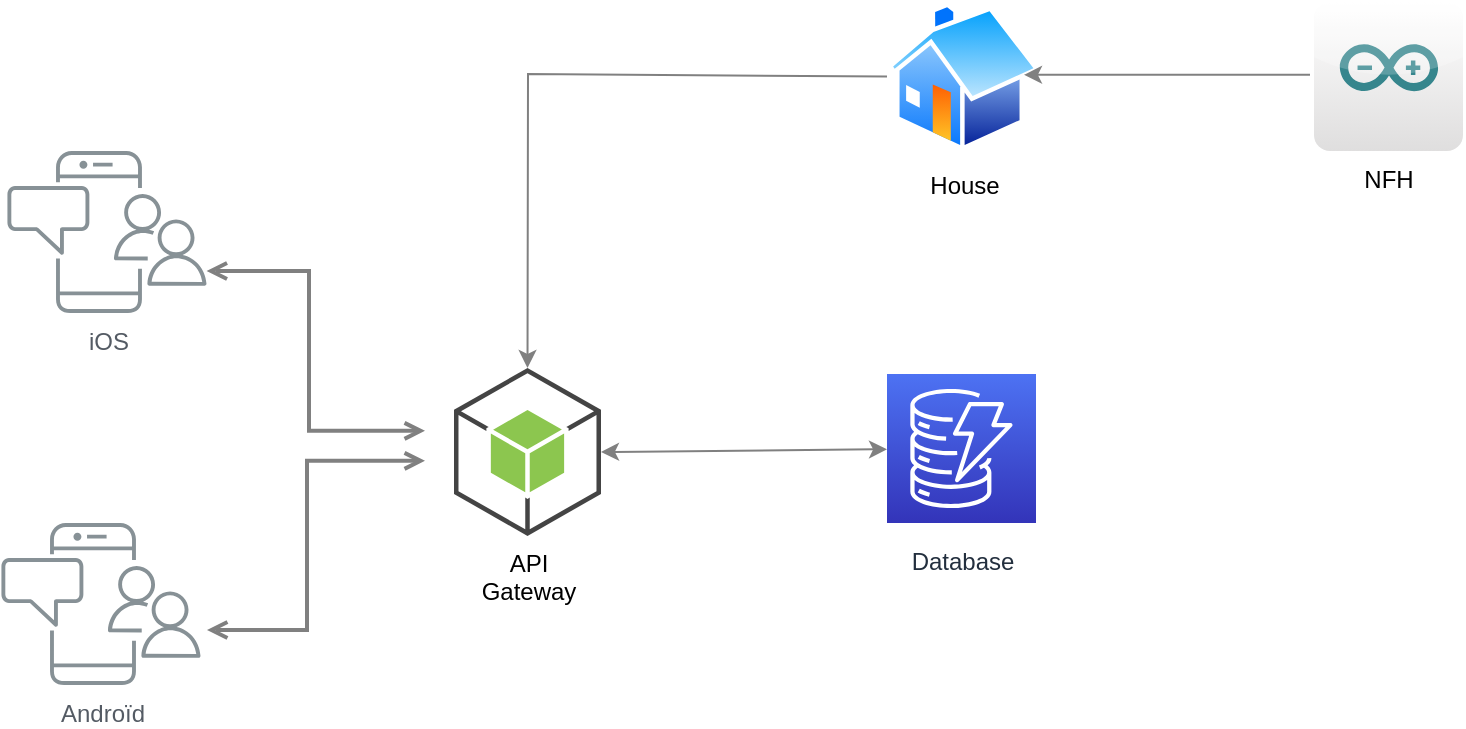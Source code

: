 <mxfile version="23.0.2" type="device">
  <diagram id="Ht1M8jgEwFfnCIfOTk4-" name="Page-1">
    <mxGraphModel dx="1440" dy="860" grid="0" gridSize="10" guides="1" tooltips="1" connect="1" arrows="1" fold="1" page="1" pageScale="1" pageWidth="1169" pageHeight="827" math="0" shadow="0">
      <root>
        <mxCell id="0" />
        <mxCell id="1" parent="0" />
        <mxCell id="UEzPUAAOIrF-is8g5C7q-128" style="edgeStyle=orthogonalEdgeStyle;rounded=0;orthogonalLoop=1;jettySize=auto;html=1;startArrow=open;startFill=0;endArrow=open;endFill=0;strokeWidth=2;strokeColor=#808080;" parent="1" edge="1">
          <mxGeometry relative="1" as="geometry">
            <Array as="points">
              <mxPoint x="510.5" y="471.5" />
              <mxPoint x="510.5" y="386.5" />
            </Array>
            <mxPoint x="460.5" y="471" as="sourcePoint" />
            <mxPoint x="569.5" y="386.429" as="targetPoint" />
          </mxGeometry>
        </mxCell>
        <mxCell id="UEzPUAAOIrF-is8g5C7q-127" style="edgeStyle=orthogonalEdgeStyle;rounded=0;orthogonalLoop=1;jettySize=auto;html=1;startArrow=open;startFill=0;endArrow=open;endFill=0;strokeWidth=2;strokeColor=#808080;" parent="1" source="UEzPUAAOIrF-is8g5C7q-110" edge="1">
          <mxGeometry relative="1" as="geometry">
            <Array as="points">
              <mxPoint x="511.5" y="291.5" />
              <mxPoint x="511.5" y="371.5" />
            </Array>
            <mxPoint x="569.5" y="371.429" as="targetPoint" />
          </mxGeometry>
        </mxCell>
        <mxCell id="UEzPUAAOIrF-is8g5C7q-110" value="iOS" style="outlineConnect=0;gradientColor=none;fontColor=#545B64;strokeColor=none;fillColor=#879196;dashed=0;verticalLabelPosition=bottom;verticalAlign=top;align=center;html=1;fontSize=12;fontStyle=0;aspect=fixed;shape=mxgraph.aws4.illustration_notification;pointerEvents=1;labelBackgroundColor=#ffffff;" parent="1" vertex="1">
          <mxGeometry x="360.5" y="231.5" width="100" height="81" as="geometry" />
        </mxCell>
        <mxCell id="UEzPUAAOIrF-is8g5C7q-119" value="Database" style="outlineConnect=0;fontColor=#232F3E;gradientColor=#4D72F3;gradientDirection=north;fillColor=#3334B9;strokeColor=#ffffff;dashed=0;verticalLabelPosition=bottom;verticalAlign=top;align=center;html=1;fontSize=12;fontStyle=0;aspect=fixed;shape=mxgraph.aws4.resourceIcon;resIcon=mxgraph.aws4.dynamodb;labelBackgroundColor=#ffffff;spacingTop=5;" parent="1" vertex="1">
          <mxGeometry x="800.5" y="343" width="74.5" height="74.5" as="geometry" />
        </mxCell>
        <mxCell id="suukIORrcE_f7hbrqYaW-2" value="Androïd" style="outlineConnect=0;gradientColor=none;fontColor=#545B64;strokeColor=none;fillColor=#879196;dashed=0;verticalLabelPosition=bottom;verticalAlign=top;align=center;html=1;fontSize=12;fontStyle=0;aspect=fixed;shape=mxgraph.aws4.illustration_notification;pointerEvents=1;labelBackgroundColor=#ffffff;" vertex="1" parent="1">
          <mxGeometry x="357.5" y="417.5" width="100" height="81" as="geometry" />
        </mxCell>
        <mxCell id="suukIORrcE_f7hbrqYaW-5" value="API &lt;br&gt;Gateway" style="outlineConnect=0;dashed=0;verticalLabelPosition=bottom;verticalAlign=top;align=center;html=1;shape=mxgraph.aws3.android;fillColor=#8CC64F;gradientColor=none;" vertex="1" parent="1">
          <mxGeometry x="584" y="340" width="73.5" height="84" as="geometry" />
        </mxCell>
        <mxCell id="suukIORrcE_f7hbrqYaW-7" value="NFH" style="dashed=0;outlineConnect=0;html=1;align=center;labelPosition=center;verticalLabelPosition=bottom;verticalAlign=top;shape=mxgraph.webicons.arduino;gradientColor=#DFDEDE" vertex="1" parent="1">
          <mxGeometry x="1014" y="157" width="74.5" height="74.5" as="geometry" />
        </mxCell>
        <mxCell id="suukIORrcE_f7hbrqYaW-9" value="House" style="image;aspect=fixed;perimeter=ellipsePerimeter;html=1;align=center;shadow=0;dashed=0;spacingTop=3;image=img/lib/active_directory/home.svg;" vertex="1" parent="1">
          <mxGeometry x="800.5" y="157" width="76.8" height="74.5" as="geometry" />
        </mxCell>
        <mxCell id="suukIORrcE_f7hbrqYaW-10" value="" style="endArrow=classic;html=1;rounded=0;strokeColor=#808080;exitX=0;exitY=0.5;exitDx=0;exitDy=0;entryX=0.5;entryY=0;entryDx=0;entryDy=0;entryPerimeter=0;" edge="1" parent="1" source="suukIORrcE_f7hbrqYaW-9" target="suukIORrcE_f7hbrqYaW-5">
          <mxGeometry width="50" height="50" relative="1" as="geometry">
            <mxPoint x="792" y="193.42" as="sourcePoint" />
            <mxPoint x="649" y="193.42" as="targetPoint" />
            <Array as="points">
              <mxPoint x="621" y="193" />
            </Array>
          </mxGeometry>
        </mxCell>
        <mxCell id="suukIORrcE_f7hbrqYaW-11" value="" style="endArrow=classic;html=1;rounded=0;strokeColor=#808080;" edge="1" parent="1">
          <mxGeometry width="50" height="50" relative="1" as="geometry">
            <mxPoint x="1012" y="193.42" as="sourcePoint" />
            <mxPoint x="869" y="193.42" as="targetPoint" />
          </mxGeometry>
        </mxCell>
        <mxCell id="suukIORrcE_f7hbrqYaW-12" value="" style="endArrow=classic;startArrow=classic;html=1;rounded=0;exitX=1;exitY=0.5;exitDx=0;exitDy=0;exitPerimeter=0;strokeColor=#808080;" edge="1" parent="1" source="suukIORrcE_f7hbrqYaW-5" target="UEzPUAAOIrF-is8g5C7q-119">
          <mxGeometry width="50" height="50" relative="1" as="geometry">
            <mxPoint x="415" y="433" as="sourcePoint" />
            <mxPoint x="465" y="383" as="targetPoint" />
          </mxGeometry>
        </mxCell>
      </root>
    </mxGraphModel>
  </diagram>
</mxfile>
